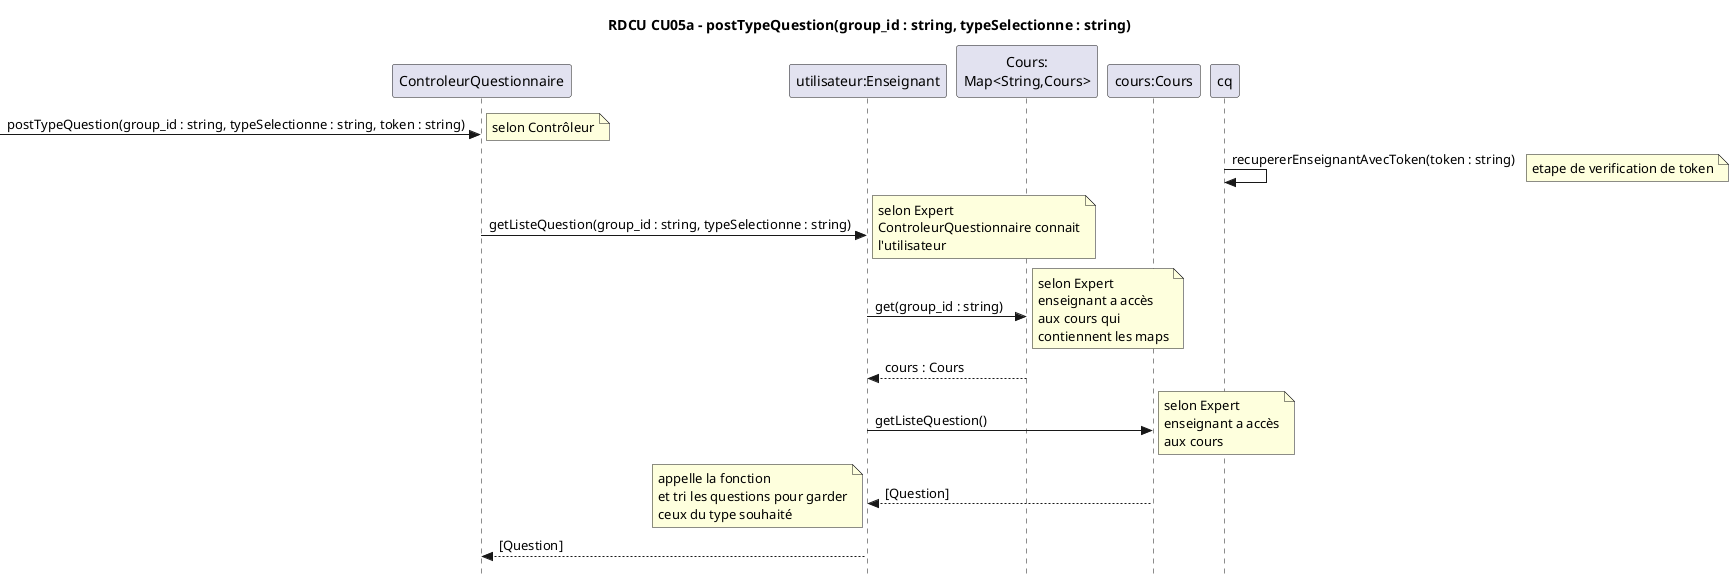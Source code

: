 @startuml RDCU CU05a
skinparam style strictuml
hide empty members
title RDCU CU05a - postTypeQuestion(group_id : string, typeSelectionne : string)

participant "ControleurQuestionnaire" as cqq
participant "utilisateur:Enseignant" as u
participant "Cours:\nMap<String,Cours>" as sc
participant "cours:Cours" as c

->cqq : postTypeQuestion(group_id : string, typeSelectionne : string, token : string)
note right : selon Contrôleur
cq->cq : recupererEnseignantAvecToken(token : string)
note right : etape de verification de token
cqq->u : getListeQuestion(group_id : string, typeSelectionne : string)
note right : selon Expert\nControleurQuestionnaire connait\nl'utilisateur
u->sc : get(group_id : string)
note right : selon Expert\nenseignant a accès\naux cours qui\ncontiennent les maps
sc-->u : cours : Cours
u->c : getListeQuestion()
note right : selon Expert\nenseignant a accès\naux cours
c-->u : [Question]
note left : appelle la fonction\net tri les questions pour garder\nceux du type souhaité
u-->cqq : [Question]
@enduml